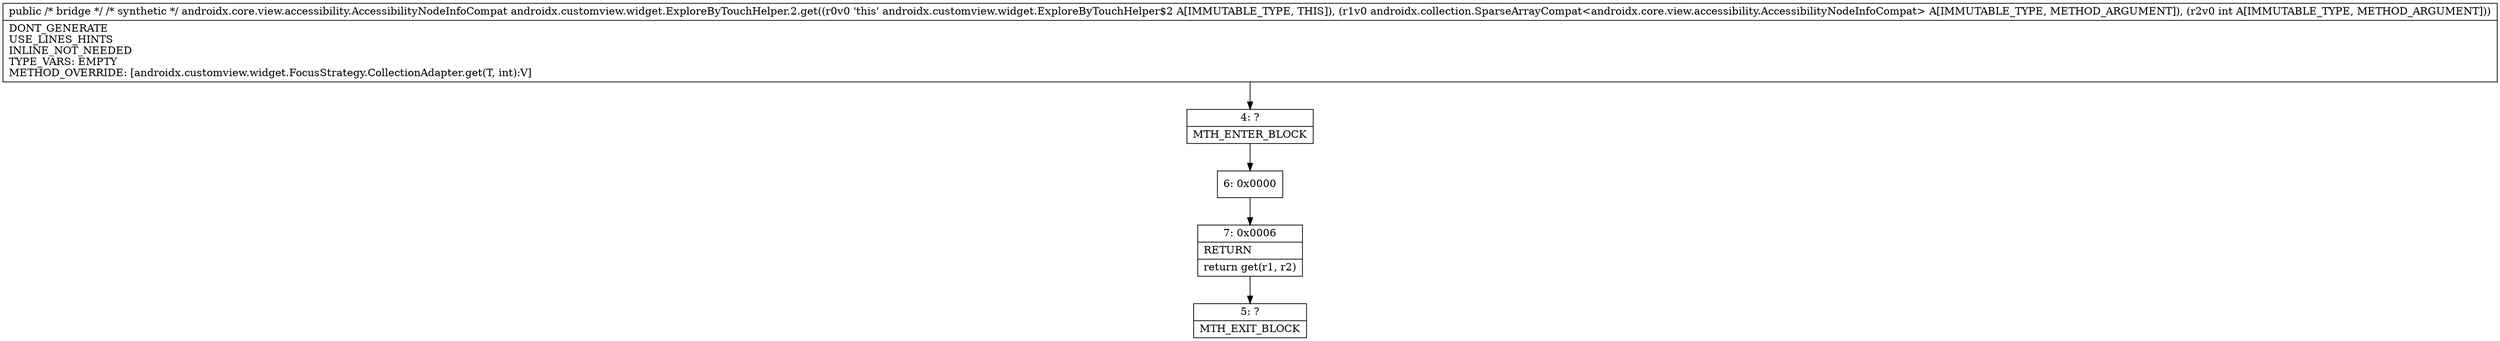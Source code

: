 digraph "CFG forandroidx.customview.widget.ExploreByTouchHelper.2.get(Ljava\/lang\/Object;I)Ljava\/lang\/Object;" {
Node_4 [shape=record,label="{4\:\ ?|MTH_ENTER_BLOCK\l}"];
Node_6 [shape=record,label="{6\:\ 0x0000}"];
Node_7 [shape=record,label="{7\:\ 0x0006|RETURN\l|return get(r1, r2)\l}"];
Node_5 [shape=record,label="{5\:\ ?|MTH_EXIT_BLOCK\l}"];
MethodNode[shape=record,label="{public \/* bridge *\/ \/* synthetic *\/ androidx.core.view.accessibility.AccessibilityNodeInfoCompat androidx.customview.widget.ExploreByTouchHelper.2.get((r0v0 'this' androidx.customview.widget.ExploreByTouchHelper$2 A[IMMUTABLE_TYPE, THIS]), (r1v0 androidx.collection.SparseArrayCompat\<androidx.core.view.accessibility.AccessibilityNodeInfoCompat\> A[IMMUTABLE_TYPE, METHOD_ARGUMENT]), (r2v0 int A[IMMUTABLE_TYPE, METHOD_ARGUMENT]))  | DONT_GENERATE\lUSE_LINES_HINTS\lINLINE_NOT_NEEDED\lTYPE_VARS: EMPTY\lMETHOD_OVERRIDE: [androidx.customview.widget.FocusStrategy.CollectionAdapter.get(T, int):V]\l}"];
MethodNode -> Node_4;Node_4 -> Node_6;
Node_6 -> Node_7;
Node_7 -> Node_5;
}

